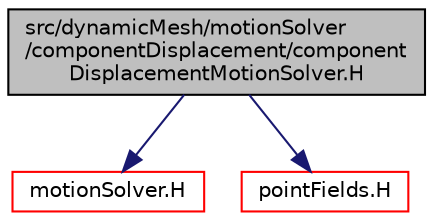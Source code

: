 digraph "src/dynamicMesh/motionSolver/componentDisplacement/componentDisplacementMotionSolver.H"
{
  bgcolor="transparent";
  edge [fontname="Helvetica",fontsize="10",labelfontname="Helvetica",labelfontsize="10"];
  node [fontname="Helvetica",fontsize="10",shape=record];
  Node0 [label="src/dynamicMesh/motionSolver\l/componentDisplacement/component\lDisplacementMotionSolver.H",height=0.2,width=0.4,color="black", fillcolor="grey75", style="filled", fontcolor="black"];
  Node0 -> Node1 [color="midnightblue",fontsize="10",style="solid",fontname="Helvetica"];
  Node1 [label="motionSolver.H",height=0.2,width=0.4,color="red",URL="$a00635.html"];
  Node0 -> Node148 [color="midnightblue",fontsize="10",style="solid",fontname="Helvetica"];
  Node148 [label="pointFields.H",height=0.2,width=0.4,color="red",URL="$a10595.html"];
}

